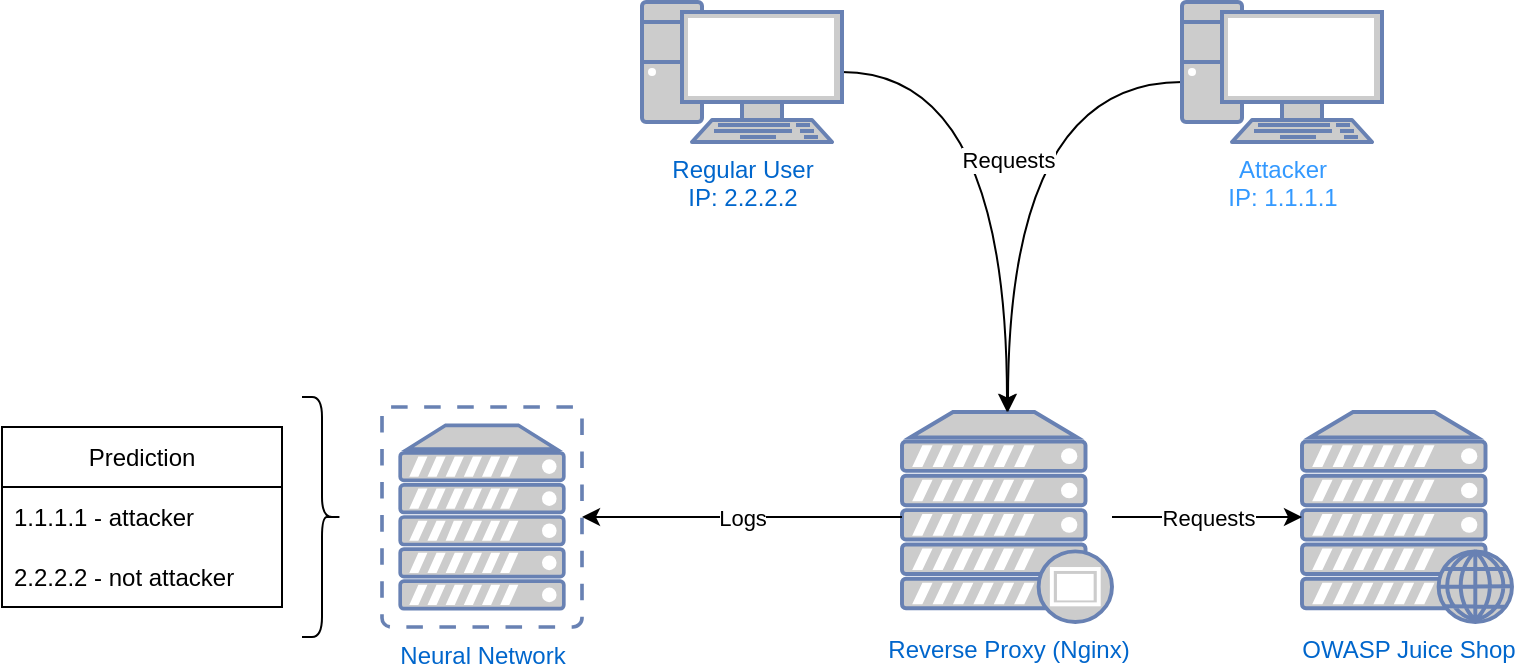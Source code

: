 <mxfile version="26.1.2">
  <diagram name="Page-1" id="rw_Vq9YV-QV0Jrcbo052">
    <mxGraphModel dx="1728" dy="945" grid="1" gridSize="10" guides="1" tooltips="1" connect="1" arrows="1" fold="1" page="1" pageScale="1" pageWidth="1169" pageHeight="827" math="0" shadow="0">
      <root>
        <mxCell id="0" />
        <mxCell id="1" parent="0" />
        <mxCell id="fJGOATbbRxuVGbh4QZ63-1" value="Neural Network" style="fontColor=#0066CC;verticalAlign=top;verticalLabelPosition=bottom;labelPosition=center;align=center;html=1;outlineConnect=0;fillColor=#CCCCCC;strokeColor=#6881B3;gradientColor=none;gradientDirection=north;strokeWidth=2;shape=mxgraph.networks.virtual_server;" vertex="1" parent="1">
          <mxGeometry x="520" y="322.5" width="100" height="110" as="geometry" />
        </mxCell>
        <mxCell id="fJGOATbbRxuVGbh4QZ63-2" value="OWASP Juice Shop" style="fontColor=#0066CC;verticalAlign=top;verticalLabelPosition=bottom;labelPosition=center;align=center;html=1;outlineConnect=0;fillColor=#CCCCCC;strokeColor=#6881B3;gradientColor=none;gradientDirection=north;strokeWidth=2;shape=mxgraph.networks.web_server;" vertex="1" parent="1">
          <mxGeometry x="980" y="325" width="105" height="105" as="geometry" />
        </mxCell>
        <mxCell id="fJGOATbbRxuVGbh4QZ63-14" value="Requests" style="edgeStyle=orthogonalEdgeStyle;rounded=0;orthogonalLoop=1;jettySize=auto;html=1;" edge="1" parent="1" source="fJGOATbbRxuVGbh4QZ63-3" target="fJGOATbbRxuVGbh4QZ63-2">
          <mxGeometry relative="1" as="geometry" />
        </mxCell>
        <mxCell id="fJGOATbbRxuVGbh4QZ63-3" value="Reverse Proxy (Nginx)" style="fontColor=#0066CC;verticalAlign=top;verticalLabelPosition=bottom;labelPosition=center;align=center;html=1;outlineConnect=0;fillColor=#CCCCCC;strokeColor=#6881B3;gradientColor=none;gradientDirection=north;strokeWidth=2;shape=mxgraph.networks.proxy_server;" vertex="1" parent="1">
          <mxGeometry x="780" y="325" width="105" height="105" as="geometry" />
        </mxCell>
        <mxCell id="fJGOATbbRxuVGbh4QZ63-11" style="edgeStyle=orthogonalEdgeStyle;rounded=0;orthogonalLoop=1;jettySize=auto;html=1;curved=1;" edge="1" parent="1" source="fJGOATbbRxuVGbh4QZ63-4" target="fJGOATbbRxuVGbh4QZ63-3">
          <mxGeometry relative="1" as="geometry" />
        </mxCell>
        <mxCell id="fJGOATbbRxuVGbh4QZ63-4" value="&lt;div&gt;Regular User&lt;/div&gt;&lt;div&gt;IP: 2.2.2.2&lt;/div&gt;" style="fontColor=#0066CC;verticalAlign=top;verticalLabelPosition=bottom;labelPosition=center;align=center;html=1;outlineConnect=0;fillColor=#CCCCCC;strokeColor=#6881B3;gradientColor=none;gradientDirection=north;strokeWidth=2;shape=mxgraph.networks.pc;" vertex="1" parent="1">
          <mxGeometry x="650" y="120" width="100" height="70" as="geometry" />
        </mxCell>
        <mxCell id="fJGOATbbRxuVGbh4QZ63-10" value="Requests" style="edgeStyle=orthogonalEdgeStyle;rounded=0;orthogonalLoop=1;jettySize=auto;html=1;curved=1;" edge="1" parent="1" source="fJGOATbbRxuVGbh4QZ63-5" target="fJGOATbbRxuVGbh4QZ63-3">
          <mxGeometry relative="1" as="geometry">
            <Array as="points">
              <mxPoint x="833" y="160" />
            </Array>
          </mxGeometry>
        </mxCell>
        <mxCell id="fJGOATbbRxuVGbh4QZ63-5" value="Attacker &lt;br&gt;IP: 1.1.1.1" style="fontColor=#3399FF;verticalAlign=top;verticalLabelPosition=bottom;labelPosition=center;align=center;html=1;outlineConnect=0;fillColor=#CCCCCC;strokeColor=#6881B3;gradientColor=none;gradientDirection=north;strokeWidth=2;shape=mxgraph.networks.pc;" vertex="1" parent="1">
          <mxGeometry x="920" y="120" width="100" height="70" as="geometry" />
        </mxCell>
        <mxCell id="fJGOATbbRxuVGbh4QZ63-15" value="Logs" style="edgeStyle=orthogonalEdgeStyle;rounded=0;orthogonalLoop=1;jettySize=auto;html=1;entryX=1;entryY=0.5;entryDx=0;entryDy=0;entryPerimeter=0;" edge="1" parent="1" source="fJGOATbbRxuVGbh4QZ63-3" target="fJGOATbbRxuVGbh4QZ63-1">
          <mxGeometry relative="1" as="geometry" />
        </mxCell>
        <mxCell id="fJGOATbbRxuVGbh4QZ63-16" value="" style="shape=curlyBracket;whiteSpace=wrap;html=1;rounded=1;flipH=1;labelPosition=right;verticalLabelPosition=middle;align=left;verticalAlign=middle;" vertex="1" parent="1">
          <mxGeometry x="480" y="317.5" width="20" height="120" as="geometry" />
        </mxCell>
        <mxCell id="fJGOATbbRxuVGbh4QZ63-23" value="Prediction" style="swimlane;fontStyle=0;childLayout=stackLayout;horizontal=1;startSize=30;horizontalStack=0;resizeParent=1;resizeParentMax=0;resizeLast=0;collapsible=1;marginBottom=0;whiteSpace=wrap;html=1;" vertex="1" parent="1">
          <mxGeometry x="330" y="332.5" width="140" height="90" as="geometry" />
        </mxCell>
        <mxCell id="fJGOATbbRxuVGbh4QZ63-24" value="1.1.1.1 - attacker" style="text;strokeColor=none;fillColor=none;align=left;verticalAlign=middle;spacingLeft=4;spacingRight=4;overflow=hidden;points=[[0,0.5],[1,0.5]];portConstraint=eastwest;rotatable=0;whiteSpace=wrap;html=1;" vertex="1" parent="fJGOATbbRxuVGbh4QZ63-23">
          <mxGeometry y="30" width="140" height="30" as="geometry" />
        </mxCell>
        <mxCell id="fJGOATbbRxuVGbh4QZ63-25" value="2.2.2.2 - not attacker " style="text;strokeColor=none;fillColor=none;align=left;verticalAlign=middle;spacingLeft=4;spacingRight=4;overflow=hidden;points=[[0,0.5],[1,0.5]];portConstraint=eastwest;rotatable=0;whiteSpace=wrap;html=1;" vertex="1" parent="fJGOATbbRxuVGbh4QZ63-23">
          <mxGeometry y="60" width="140" height="30" as="geometry" />
        </mxCell>
      </root>
    </mxGraphModel>
  </diagram>
</mxfile>
